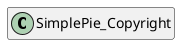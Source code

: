 @startuml
set namespaceSeparator \\
hide members
hide << alias >> circle

class SimplePie_Copyright
@enduml
